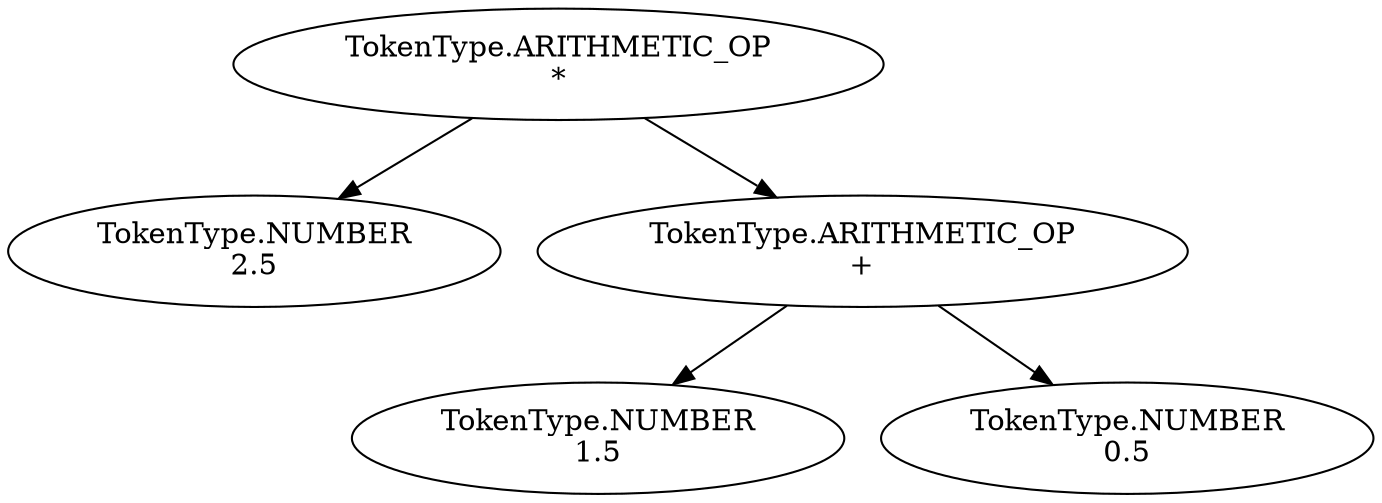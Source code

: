digraph AST {
  node0 [label="TokenType.ARITHMETIC_OP\n*"];
  node1 [label="TokenType.NUMBER\n2.5"];
  node0 -> node1;
  node2 [label="TokenType.ARITHMETIC_OP\n+"];
  node0 -> node2;
  node3 [label="TokenType.NUMBER\n1.5"];
  node2 -> node3;
  node4 [label="TokenType.NUMBER\n0.5"];
  node2 -> node4;
}
